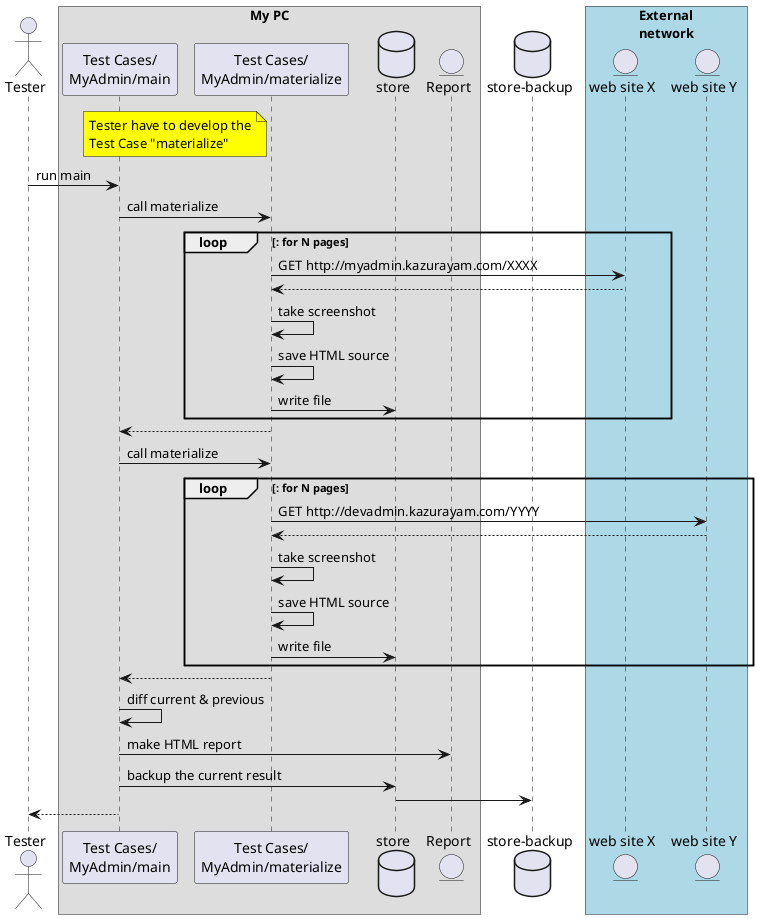 @startuml twins-diff
actor Tester as tester
box "My PC"
participant "Test Cases/\nMyAdmin/main" as main
participant "Test Cases/\nMyAdmin/materialize" as materialize
note left of materialize #Yellow : Tester have to develop the\nTest Case "materialize"
database store
entity Report as report
endbox
database "store-backup" as storebk
box "External\nnetwork" #LightBlue
entity "web site X" as siteX
entity "web site Y" as siteY
endbox

tester -> main : run main
main -> materialize : call materialize
loop : for N pages
materialize -> siteX : GET http://myadmin.kazurayam.com/XXXX
materialize <-- siteX
materialize -> materialize : take screenshot
materialize -> materialize : save HTML source
materialize -> store : write file
end
main <-- materialize

main -> materialize : call materialize
loop : for N pages
materialize -> siteY : GET http://devadmin.kazurayam.com/YYYY
materialize <-- siteY
materialize -> materialize : take screenshot
materialize -> materialize : save HTML source
materialize -> store : write file
end
main <-- materialize
main -> main : diff current & previous
main -> report : make HTML report
main -> store : backup the current result
store -> storebk
tester <-- main


@enduml

